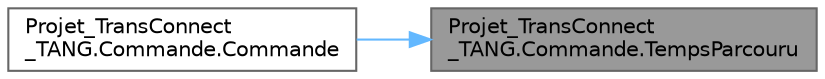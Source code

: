 digraph "Projet_TransConnect_TANG.Commande.TempsParcouru"
{
 // LATEX_PDF_SIZE
  bgcolor="transparent";
  edge [fontname=Helvetica,fontsize=10,labelfontname=Helvetica,labelfontsize=10];
  node [fontname=Helvetica,fontsize=10,shape=box,height=0.2,width=0.4];
  rankdir="RL";
  Node1 [id="Node000001",label="Projet_TransConnect\l_TANG.Commande.TempsParcouru",height=0.2,width=0.4,color="gray40", fillcolor="grey60", style="filled", fontcolor="black",tooltip="Calcule le temps parcouru en minutes pour la commande."];
  Node1 -> Node2 [id="edge1_Node000001_Node000002",dir="back",color="steelblue1",style="solid",tooltip=" "];
  Node2 [id="Node000002",label="Projet_TransConnect\l_TANG.Commande.Commande",height=0.2,width=0.4,color="grey40", fillcolor="white", style="filled",URL="$class_projet___trans_connect___t_a_n_g_1_1_commande.html#a0a1d5d0c3ca78f23381714674dbf0c53",tooltip="Constructeur de la classe Commande."];
}
